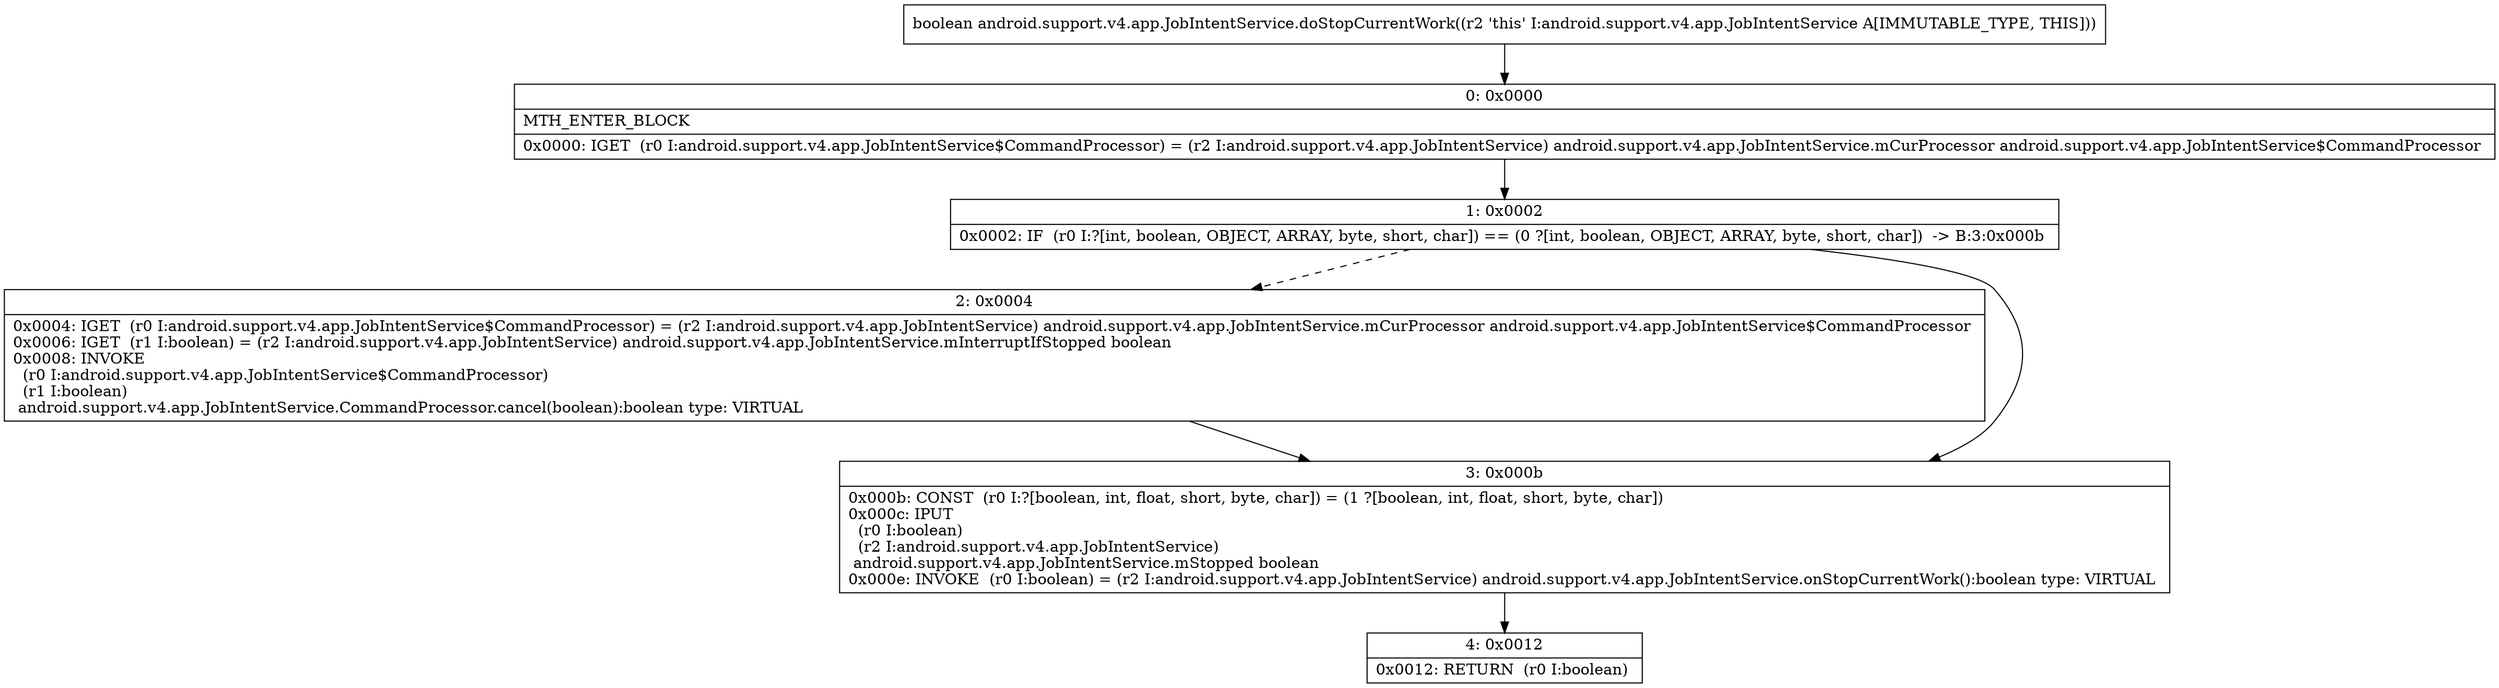 digraph "CFG forandroid.support.v4.app.JobIntentService.doStopCurrentWork()Z" {
Node_0 [shape=record,label="{0\:\ 0x0000|MTH_ENTER_BLOCK\l|0x0000: IGET  (r0 I:android.support.v4.app.JobIntentService$CommandProcessor) = (r2 I:android.support.v4.app.JobIntentService) android.support.v4.app.JobIntentService.mCurProcessor android.support.v4.app.JobIntentService$CommandProcessor \l}"];
Node_1 [shape=record,label="{1\:\ 0x0002|0x0002: IF  (r0 I:?[int, boolean, OBJECT, ARRAY, byte, short, char]) == (0 ?[int, boolean, OBJECT, ARRAY, byte, short, char])  \-\> B:3:0x000b \l}"];
Node_2 [shape=record,label="{2\:\ 0x0004|0x0004: IGET  (r0 I:android.support.v4.app.JobIntentService$CommandProcessor) = (r2 I:android.support.v4.app.JobIntentService) android.support.v4.app.JobIntentService.mCurProcessor android.support.v4.app.JobIntentService$CommandProcessor \l0x0006: IGET  (r1 I:boolean) = (r2 I:android.support.v4.app.JobIntentService) android.support.v4.app.JobIntentService.mInterruptIfStopped boolean \l0x0008: INVOKE  \l  (r0 I:android.support.v4.app.JobIntentService$CommandProcessor)\l  (r1 I:boolean)\l android.support.v4.app.JobIntentService.CommandProcessor.cancel(boolean):boolean type: VIRTUAL \l}"];
Node_3 [shape=record,label="{3\:\ 0x000b|0x000b: CONST  (r0 I:?[boolean, int, float, short, byte, char]) = (1 ?[boolean, int, float, short, byte, char]) \l0x000c: IPUT  \l  (r0 I:boolean)\l  (r2 I:android.support.v4.app.JobIntentService)\l android.support.v4.app.JobIntentService.mStopped boolean \l0x000e: INVOKE  (r0 I:boolean) = (r2 I:android.support.v4.app.JobIntentService) android.support.v4.app.JobIntentService.onStopCurrentWork():boolean type: VIRTUAL \l}"];
Node_4 [shape=record,label="{4\:\ 0x0012|0x0012: RETURN  (r0 I:boolean) \l}"];
MethodNode[shape=record,label="{boolean android.support.v4.app.JobIntentService.doStopCurrentWork((r2 'this' I:android.support.v4.app.JobIntentService A[IMMUTABLE_TYPE, THIS])) }"];
MethodNode -> Node_0;
Node_0 -> Node_1;
Node_1 -> Node_2[style=dashed];
Node_1 -> Node_3;
Node_2 -> Node_3;
Node_3 -> Node_4;
}

